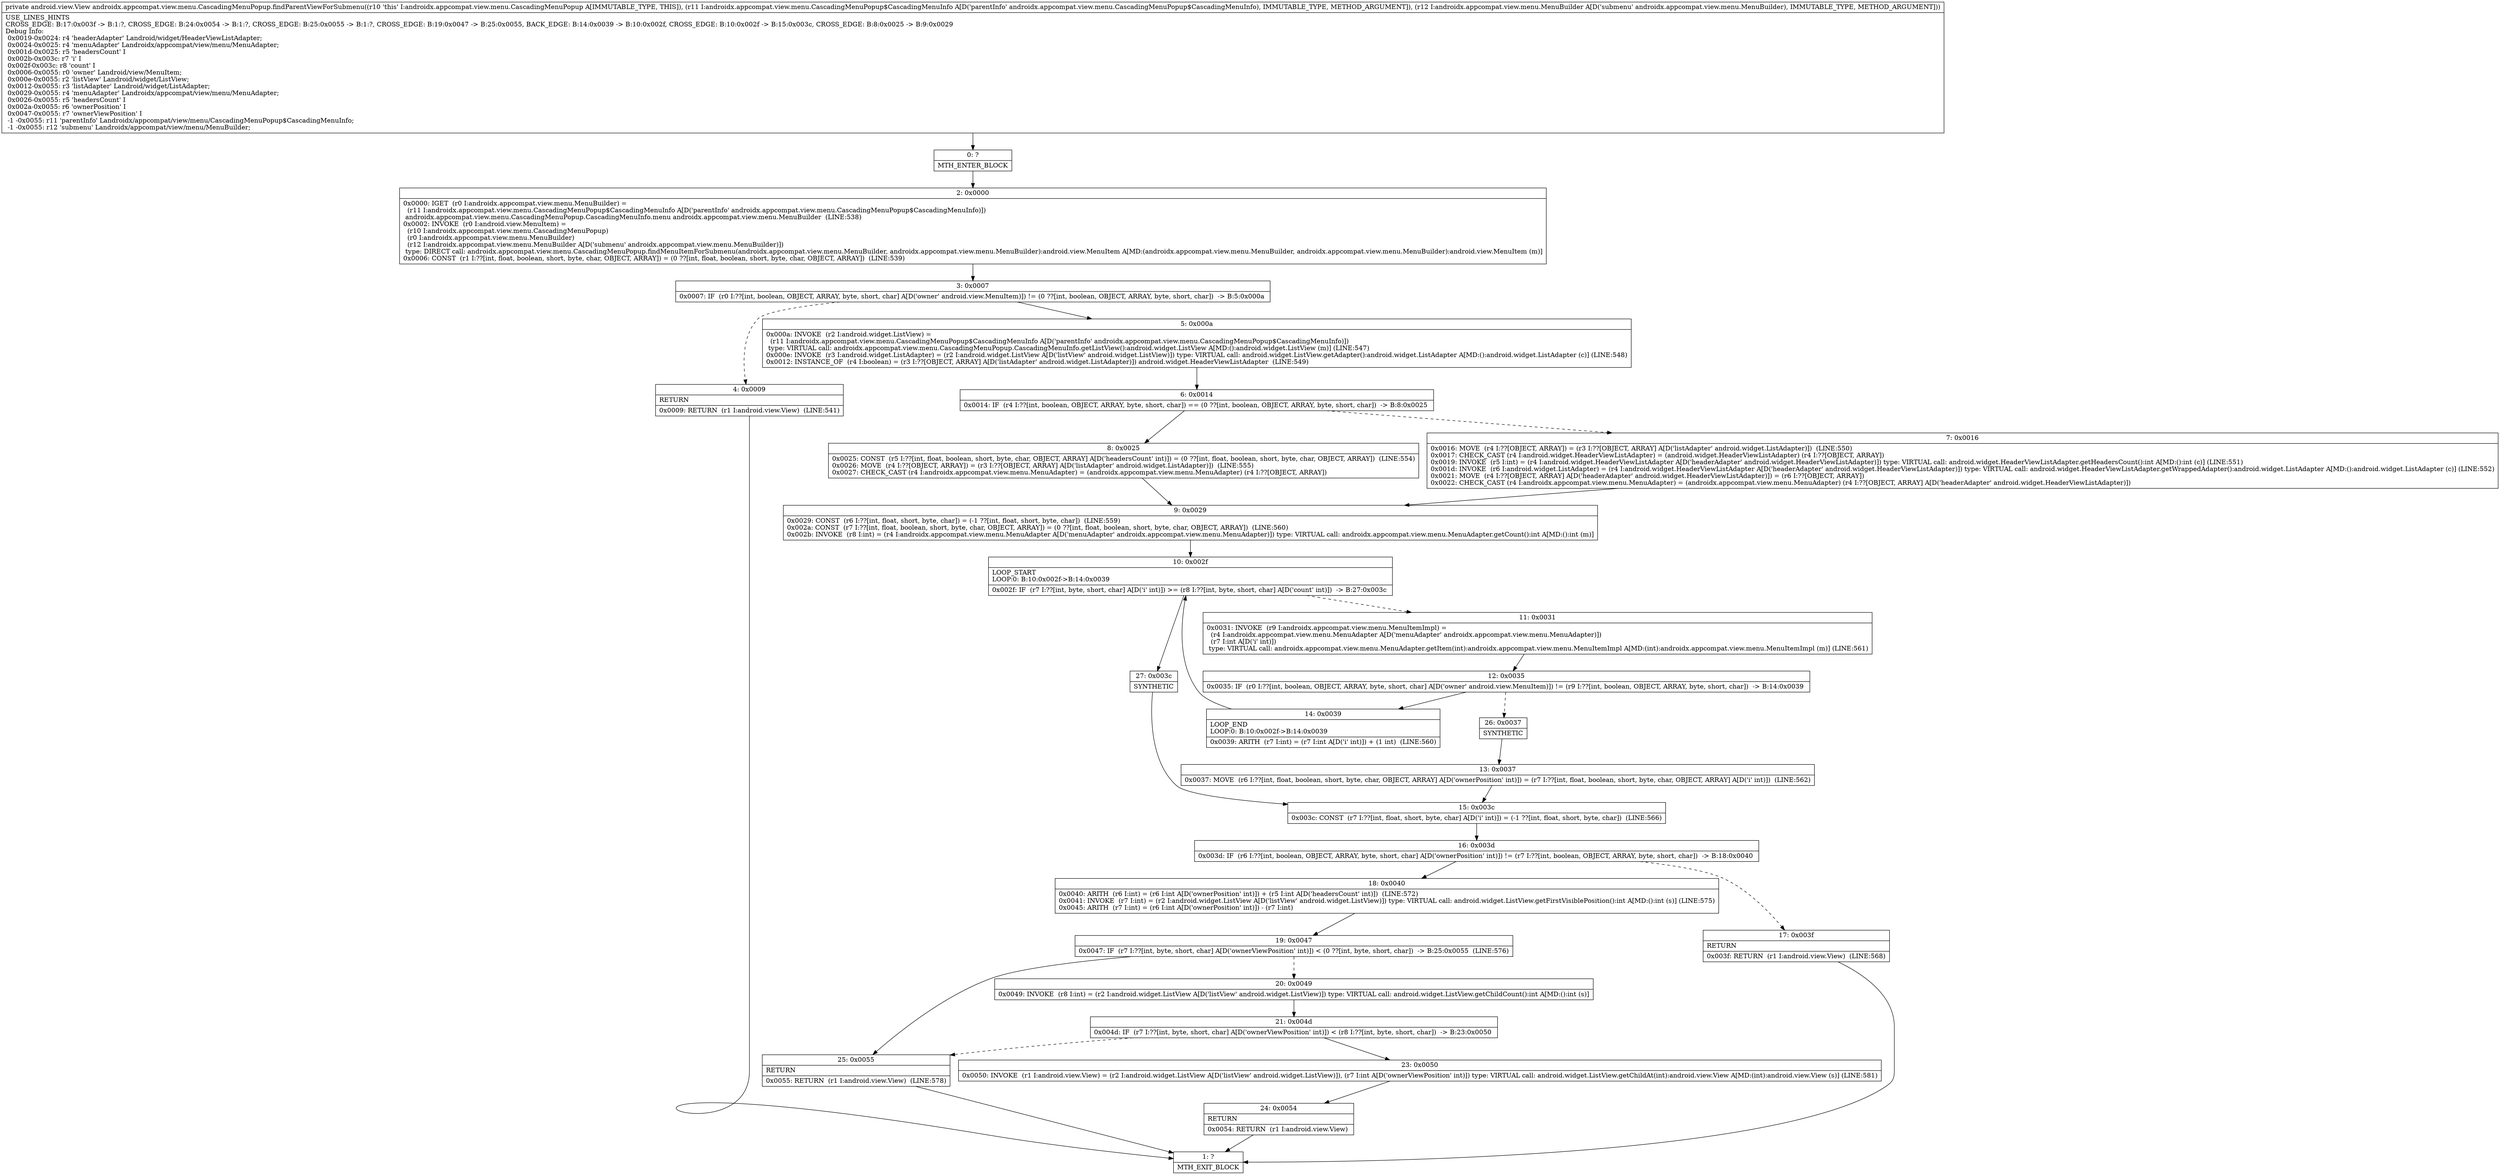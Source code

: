 digraph "CFG forandroidx.appcompat.view.menu.CascadingMenuPopup.findParentViewForSubmenu(Landroidx\/appcompat\/view\/menu\/CascadingMenuPopup$CascadingMenuInfo;Landroidx\/appcompat\/view\/menu\/MenuBuilder;)Landroid\/view\/View;" {
Node_0 [shape=record,label="{0\:\ ?|MTH_ENTER_BLOCK\l}"];
Node_2 [shape=record,label="{2\:\ 0x0000|0x0000: IGET  (r0 I:androidx.appcompat.view.menu.MenuBuilder) = \l  (r11 I:androidx.appcompat.view.menu.CascadingMenuPopup$CascadingMenuInfo A[D('parentInfo' androidx.appcompat.view.menu.CascadingMenuPopup$CascadingMenuInfo)])\l androidx.appcompat.view.menu.CascadingMenuPopup.CascadingMenuInfo.menu androidx.appcompat.view.menu.MenuBuilder  (LINE:538)\l0x0002: INVOKE  (r0 I:android.view.MenuItem) = \l  (r10 I:androidx.appcompat.view.menu.CascadingMenuPopup)\l  (r0 I:androidx.appcompat.view.menu.MenuBuilder)\l  (r12 I:androidx.appcompat.view.menu.MenuBuilder A[D('submenu' androidx.appcompat.view.menu.MenuBuilder)])\l type: DIRECT call: androidx.appcompat.view.menu.CascadingMenuPopup.findMenuItemForSubmenu(androidx.appcompat.view.menu.MenuBuilder, androidx.appcompat.view.menu.MenuBuilder):android.view.MenuItem A[MD:(androidx.appcompat.view.menu.MenuBuilder, androidx.appcompat.view.menu.MenuBuilder):android.view.MenuItem (m)]\l0x0006: CONST  (r1 I:??[int, float, boolean, short, byte, char, OBJECT, ARRAY]) = (0 ??[int, float, boolean, short, byte, char, OBJECT, ARRAY])  (LINE:539)\l}"];
Node_3 [shape=record,label="{3\:\ 0x0007|0x0007: IF  (r0 I:??[int, boolean, OBJECT, ARRAY, byte, short, char] A[D('owner' android.view.MenuItem)]) != (0 ??[int, boolean, OBJECT, ARRAY, byte, short, char])  \-\> B:5:0x000a \l}"];
Node_4 [shape=record,label="{4\:\ 0x0009|RETURN\l|0x0009: RETURN  (r1 I:android.view.View)  (LINE:541)\l}"];
Node_1 [shape=record,label="{1\:\ ?|MTH_EXIT_BLOCK\l}"];
Node_5 [shape=record,label="{5\:\ 0x000a|0x000a: INVOKE  (r2 I:android.widget.ListView) = \l  (r11 I:androidx.appcompat.view.menu.CascadingMenuPopup$CascadingMenuInfo A[D('parentInfo' androidx.appcompat.view.menu.CascadingMenuPopup$CascadingMenuInfo)])\l type: VIRTUAL call: androidx.appcompat.view.menu.CascadingMenuPopup.CascadingMenuInfo.getListView():android.widget.ListView A[MD:():android.widget.ListView (m)] (LINE:547)\l0x000e: INVOKE  (r3 I:android.widget.ListAdapter) = (r2 I:android.widget.ListView A[D('listView' android.widget.ListView)]) type: VIRTUAL call: android.widget.ListView.getAdapter():android.widget.ListAdapter A[MD:():android.widget.ListAdapter (c)] (LINE:548)\l0x0012: INSTANCE_OF  (r4 I:boolean) = (r3 I:??[OBJECT, ARRAY] A[D('listAdapter' android.widget.ListAdapter)]) android.widget.HeaderViewListAdapter  (LINE:549)\l}"];
Node_6 [shape=record,label="{6\:\ 0x0014|0x0014: IF  (r4 I:??[int, boolean, OBJECT, ARRAY, byte, short, char]) == (0 ??[int, boolean, OBJECT, ARRAY, byte, short, char])  \-\> B:8:0x0025 \l}"];
Node_7 [shape=record,label="{7\:\ 0x0016|0x0016: MOVE  (r4 I:??[OBJECT, ARRAY]) = (r3 I:??[OBJECT, ARRAY] A[D('listAdapter' android.widget.ListAdapter)])  (LINE:550)\l0x0017: CHECK_CAST (r4 I:android.widget.HeaderViewListAdapter) = (android.widget.HeaderViewListAdapter) (r4 I:??[OBJECT, ARRAY]) \l0x0019: INVOKE  (r5 I:int) = (r4 I:android.widget.HeaderViewListAdapter A[D('headerAdapter' android.widget.HeaderViewListAdapter)]) type: VIRTUAL call: android.widget.HeaderViewListAdapter.getHeadersCount():int A[MD:():int (c)] (LINE:551)\l0x001d: INVOKE  (r6 I:android.widget.ListAdapter) = (r4 I:android.widget.HeaderViewListAdapter A[D('headerAdapter' android.widget.HeaderViewListAdapter)]) type: VIRTUAL call: android.widget.HeaderViewListAdapter.getWrappedAdapter():android.widget.ListAdapter A[MD:():android.widget.ListAdapter (c)] (LINE:552)\l0x0021: MOVE  (r4 I:??[OBJECT, ARRAY] A[D('headerAdapter' android.widget.HeaderViewListAdapter)]) = (r6 I:??[OBJECT, ARRAY]) \l0x0022: CHECK_CAST (r4 I:androidx.appcompat.view.menu.MenuAdapter) = (androidx.appcompat.view.menu.MenuAdapter) (r4 I:??[OBJECT, ARRAY] A[D('headerAdapter' android.widget.HeaderViewListAdapter)]) \l}"];
Node_9 [shape=record,label="{9\:\ 0x0029|0x0029: CONST  (r6 I:??[int, float, short, byte, char]) = (\-1 ??[int, float, short, byte, char])  (LINE:559)\l0x002a: CONST  (r7 I:??[int, float, boolean, short, byte, char, OBJECT, ARRAY]) = (0 ??[int, float, boolean, short, byte, char, OBJECT, ARRAY])  (LINE:560)\l0x002b: INVOKE  (r8 I:int) = (r4 I:androidx.appcompat.view.menu.MenuAdapter A[D('menuAdapter' androidx.appcompat.view.menu.MenuAdapter)]) type: VIRTUAL call: androidx.appcompat.view.menu.MenuAdapter.getCount():int A[MD:():int (m)]\l}"];
Node_10 [shape=record,label="{10\:\ 0x002f|LOOP_START\lLOOP:0: B:10:0x002f\-\>B:14:0x0039\l|0x002f: IF  (r7 I:??[int, byte, short, char] A[D('i' int)]) \>= (r8 I:??[int, byte, short, char] A[D('count' int)])  \-\> B:27:0x003c \l}"];
Node_11 [shape=record,label="{11\:\ 0x0031|0x0031: INVOKE  (r9 I:androidx.appcompat.view.menu.MenuItemImpl) = \l  (r4 I:androidx.appcompat.view.menu.MenuAdapter A[D('menuAdapter' androidx.appcompat.view.menu.MenuAdapter)])\l  (r7 I:int A[D('i' int)])\l type: VIRTUAL call: androidx.appcompat.view.menu.MenuAdapter.getItem(int):androidx.appcompat.view.menu.MenuItemImpl A[MD:(int):androidx.appcompat.view.menu.MenuItemImpl (m)] (LINE:561)\l}"];
Node_12 [shape=record,label="{12\:\ 0x0035|0x0035: IF  (r0 I:??[int, boolean, OBJECT, ARRAY, byte, short, char] A[D('owner' android.view.MenuItem)]) != (r9 I:??[int, boolean, OBJECT, ARRAY, byte, short, char])  \-\> B:14:0x0039 \l}"];
Node_14 [shape=record,label="{14\:\ 0x0039|LOOP_END\lLOOP:0: B:10:0x002f\-\>B:14:0x0039\l|0x0039: ARITH  (r7 I:int) = (r7 I:int A[D('i' int)]) + (1 int)  (LINE:560)\l}"];
Node_26 [shape=record,label="{26\:\ 0x0037|SYNTHETIC\l}"];
Node_13 [shape=record,label="{13\:\ 0x0037|0x0037: MOVE  (r6 I:??[int, float, boolean, short, byte, char, OBJECT, ARRAY] A[D('ownerPosition' int)]) = (r7 I:??[int, float, boolean, short, byte, char, OBJECT, ARRAY] A[D('i' int)])  (LINE:562)\l}"];
Node_15 [shape=record,label="{15\:\ 0x003c|0x003c: CONST  (r7 I:??[int, float, short, byte, char] A[D('i' int)]) = (\-1 ??[int, float, short, byte, char])  (LINE:566)\l}"];
Node_16 [shape=record,label="{16\:\ 0x003d|0x003d: IF  (r6 I:??[int, boolean, OBJECT, ARRAY, byte, short, char] A[D('ownerPosition' int)]) != (r7 I:??[int, boolean, OBJECT, ARRAY, byte, short, char])  \-\> B:18:0x0040 \l}"];
Node_17 [shape=record,label="{17\:\ 0x003f|RETURN\l|0x003f: RETURN  (r1 I:android.view.View)  (LINE:568)\l}"];
Node_18 [shape=record,label="{18\:\ 0x0040|0x0040: ARITH  (r6 I:int) = (r6 I:int A[D('ownerPosition' int)]) + (r5 I:int A[D('headersCount' int)])  (LINE:572)\l0x0041: INVOKE  (r7 I:int) = (r2 I:android.widget.ListView A[D('listView' android.widget.ListView)]) type: VIRTUAL call: android.widget.ListView.getFirstVisiblePosition():int A[MD:():int (s)] (LINE:575)\l0x0045: ARITH  (r7 I:int) = (r6 I:int A[D('ownerPosition' int)]) \- (r7 I:int) \l}"];
Node_19 [shape=record,label="{19\:\ 0x0047|0x0047: IF  (r7 I:??[int, byte, short, char] A[D('ownerViewPosition' int)]) \< (0 ??[int, byte, short, char])  \-\> B:25:0x0055  (LINE:576)\l}"];
Node_20 [shape=record,label="{20\:\ 0x0049|0x0049: INVOKE  (r8 I:int) = (r2 I:android.widget.ListView A[D('listView' android.widget.ListView)]) type: VIRTUAL call: android.widget.ListView.getChildCount():int A[MD:():int (s)]\l}"];
Node_21 [shape=record,label="{21\:\ 0x004d|0x004d: IF  (r7 I:??[int, byte, short, char] A[D('ownerViewPosition' int)]) \< (r8 I:??[int, byte, short, char])  \-\> B:23:0x0050 \l}"];
Node_23 [shape=record,label="{23\:\ 0x0050|0x0050: INVOKE  (r1 I:android.view.View) = (r2 I:android.widget.ListView A[D('listView' android.widget.ListView)]), (r7 I:int A[D('ownerViewPosition' int)]) type: VIRTUAL call: android.widget.ListView.getChildAt(int):android.view.View A[MD:(int):android.view.View (s)] (LINE:581)\l}"];
Node_24 [shape=record,label="{24\:\ 0x0054|RETURN\l|0x0054: RETURN  (r1 I:android.view.View) \l}"];
Node_25 [shape=record,label="{25\:\ 0x0055|RETURN\l|0x0055: RETURN  (r1 I:android.view.View)  (LINE:578)\l}"];
Node_27 [shape=record,label="{27\:\ 0x003c|SYNTHETIC\l}"];
Node_8 [shape=record,label="{8\:\ 0x0025|0x0025: CONST  (r5 I:??[int, float, boolean, short, byte, char, OBJECT, ARRAY] A[D('headersCount' int)]) = (0 ??[int, float, boolean, short, byte, char, OBJECT, ARRAY])  (LINE:554)\l0x0026: MOVE  (r4 I:??[OBJECT, ARRAY]) = (r3 I:??[OBJECT, ARRAY] A[D('listAdapter' android.widget.ListAdapter)])  (LINE:555)\l0x0027: CHECK_CAST (r4 I:androidx.appcompat.view.menu.MenuAdapter) = (androidx.appcompat.view.menu.MenuAdapter) (r4 I:??[OBJECT, ARRAY]) \l}"];
MethodNode[shape=record,label="{private android.view.View androidx.appcompat.view.menu.CascadingMenuPopup.findParentViewForSubmenu((r10 'this' I:androidx.appcompat.view.menu.CascadingMenuPopup A[IMMUTABLE_TYPE, THIS]), (r11 I:androidx.appcompat.view.menu.CascadingMenuPopup$CascadingMenuInfo A[D('parentInfo' androidx.appcompat.view.menu.CascadingMenuPopup$CascadingMenuInfo), IMMUTABLE_TYPE, METHOD_ARGUMENT]), (r12 I:androidx.appcompat.view.menu.MenuBuilder A[D('submenu' androidx.appcompat.view.menu.MenuBuilder), IMMUTABLE_TYPE, METHOD_ARGUMENT]))  | USE_LINES_HINTS\lCROSS_EDGE: B:17:0x003f \-\> B:1:?, CROSS_EDGE: B:24:0x0054 \-\> B:1:?, CROSS_EDGE: B:25:0x0055 \-\> B:1:?, CROSS_EDGE: B:19:0x0047 \-\> B:25:0x0055, BACK_EDGE: B:14:0x0039 \-\> B:10:0x002f, CROSS_EDGE: B:10:0x002f \-\> B:15:0x003c, CROSS_EDGE: B:8:0x0025 \-\> B:9:0x0029\lDebug Info:\l  0x0019\-0x0024: r4 'headerAdapter' Landroid\/widget\/HeaderViewListAdapter;\l  0x0024\-0x0025: r4 'menuAdapter' Landroidx\/appcompat\/view\/menu\/MenuAdapter;\l  0x001d\-0x0025: r5 'headersCount' I\l  0x002b\-0x003c: r7 'i' I\l  0x002f\-0x003c: r8 'count' I\l  0x0006\-0x0055: r0 'owner' Landroid\/view\/MenuItem;\l  0x000e\-0x0055: r2 'listView' Landroid\/widget\/ListView;\l  0x0012\-0x0055: r3 'listAdapter' Landroid\/widget\/ListAdapter;\l  0x0029\-0x0055: r4 'menuAdapter' Landroidx\/appcompat\/view\/menu\/MenuAdapter;\l  0x0026\-0x0055: r5 'headersCount' I\l  0x002a\-0x0055: r6 'ownerPosition' I\l  0x0047\-0x0055: r7 'ownerViewPosition' I\l  \-1 \-0x0055: r11 'parentInfo' Landroidx\/appcompat\/view\/menu\/CascadingMenuPopup$CascadingMenuInfo;\l  \-1 \-0x0055: r12 'submenu' Landroidx\/appcompat\/view\/menu\/MenuBuilder;\l}"];
MethodNode -> Node_0;Node_0 -> Node_2;
Node_2 -> Node_3;
Node_3 -> Node_4[style=dashed];
Node_3 -> Node_5;
Node_4 -> Node_1;
Node_5 -> Node_6;
Node_6 -> Node_7[style=dashed];
Node_6 -> Node_8;
Node_7 -> Node_9;
Node_9 -> Node_10;
Node_10 -> Node_11[style=dashed];
Node_10 -> Node_27;
Node_11 -> Node_12;
Node_12 -> Node_14;
Node_12 -> Node_26[style=dashed];
Node_14 -> Node_10;
Node_26 -> Node_13;
Node_13 -> Node_15;
Node_15 -> Node_16;
Node_16 -> Node_17[style=dashed];
Node_16 -> Node_18;
Node_17 -> Node_1;
Node_18 -> Node_19;
Node_19 -> Node_20[style=dashed];
Node_19 -> Node_25;
Node_20 -> Node_21;
Node_21 -> Node_23;
Node_21 -> Node_25[style=dashed];
Node_23 -> Node_24;
Node_24 -> Node_1;
Node_25 -> Node_1;
Node_27 -> Node_15;
Node_8 -> Node_9;
}

